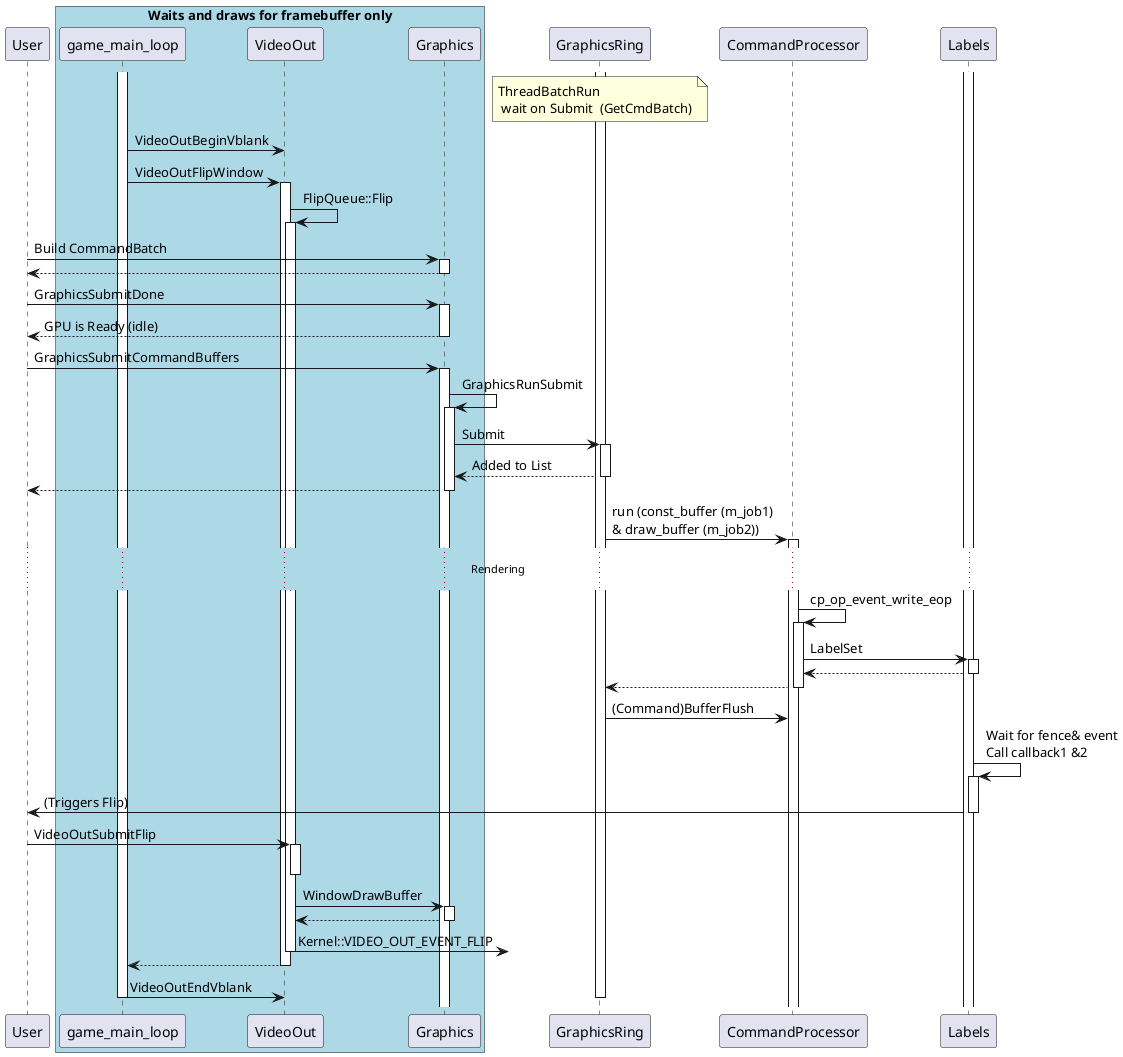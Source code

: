 @startuml
participant User

box "Waits and draws for framebuffer only" #LightBlue

activate game_main_loop
participant VideoOut
participant Graphics
end box
activate GraphicsRing
note over GraphicsRing: ThreadBatchRun\n wait on Submit  (GetCmdBatch)
participant CommandProcessor
activate Labels

game_main_loop -> VideoOut: VideoOutBeginVblank
game_main_loop -> VideoOut: VideoOutFlipWindow

activate VideoOut
VideoOut -> VideoOut ++: FlipQueue::Flip

User -> Graphics ++: Build CommandBatch
Graphics --> User --

User -> Graphics ++: GraphicsSubmitDone
Graphics --> User: GPU is Ready (idle)
deactivate Graphics

User -> Graphics ++: GraphicsSubmitCommandBuffers
Graphics -> Graphics ++: GraphicsRunSubmit
Graphics -> GraphicsRing ++: Submit
GraphicsRing --> Graphics --: Added to List
Graphics --> User --


GraphicsRing -> CommandProcessor ++: run (const_buffer (m_job1) \n& draw_buffer (m_job2))
... Rendering ...

CommandProcessor -> CommandProcessor ++: cp_op_event_write_eop

CommandProcessor -> Labels ++: LabelSet
Labels --> CommandProcessor --

CommandProcessor --> GraphicsRing --
GraphicsRing -> CommandProcessor: (Command)BufferFlush

Labels -> Labels ++: Wait for fence& event\nCall callback1 &2
Labels ->User: (Triggers Flip)
deactivate Labels

User -> VideoOut ++: VideoOutSubmitFlip
deactivate VideoOut
VideoOut -> Graphics ++: WindowDrawBuffer
Graphics --> VideoOut --
VideoOut ->? --: Kernel::VIDEO_OUT_EVENT_FLIP

VideoOut --> game_main_loop --

game_main_loop -> VideoOut: VideoOutEndVblank

deactivate game_main_loop
deactivate GraphicsRing
@enduml